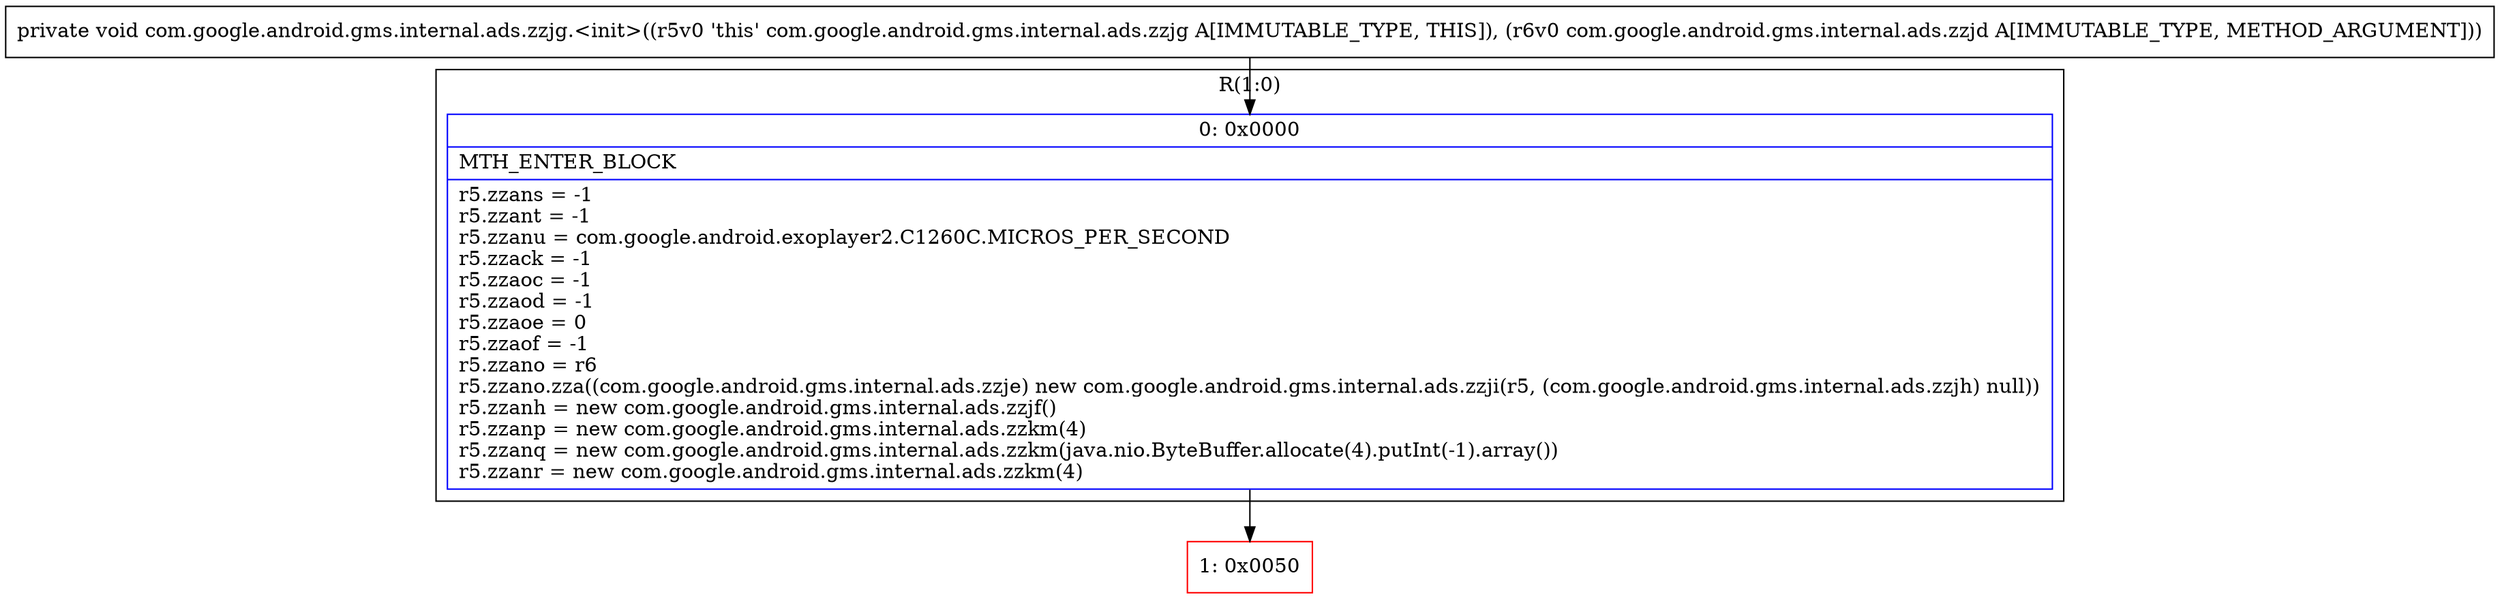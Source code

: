 digraph "CFG forcom.google.android.gms.internal.ads.zzjg.\<init\>(Lcom\/google\/android\/gms\/internal\/ads\/zzjd;)V" {
subgraph cluster_Region_1474479285 {
label = "R(1:0)";
node [shape=record,color=blue];
Node_0 [shape=record,label="{0\:\ 0x0000|MTH_ENTER_BLOCK\l|r5.zzans = \-1\lr5.zzant = \-1\lr5.zzanu = com.google.android.exoplayer2.C1260C.MICROS_PER_SECOND\lr5.zzack = \-1\lr5.zzaoc = \-1\lr5.zzaod = \-1\lr5.zzaoe = 0\lr5.zzaof = \-1\lr5.zzano = r6\lr5.zzano.zza((com.google.android.gms.internal.ads.zzje) new com.google.android.gms.internal.ads.zzji(r5, (com.google.android.gms.internal.ads.zzjh) null))\lr5.zzanh = new com.google.android.gms.internal.ads.zzjf()\lr5.zzanp = new com.google.android.gms.internal.ads.zzkm(4)\lr5.zzanq = new com.google.android.gms.internal.ads.zzkm(java.nio.ByteBuffer.allocate(4).putInt(\-1).array())\lr5.zzanr = new com.google.android.gms.internal.ads.zzkm(4)\l}"];
}
Node_1 [shape=record,color=red,label="{1\:\ 0x0050}"];
MethodNode[shape=record,label="{private void com.google.android.gms.internal.ads.zzjg.\<init\>((r5v0 'this' com.google.android.gms.internal.ads.zzjg A[IMMUTABLE_TYPE, THIS]), (r6v0 com.google.android.gms.internal.ads.zzjd A[IMMUTABLE_TYPE, METHOD_ARGUMENT])) }"];
MethodNode -> Node_0;
Node_0 -> Node_1;
}

